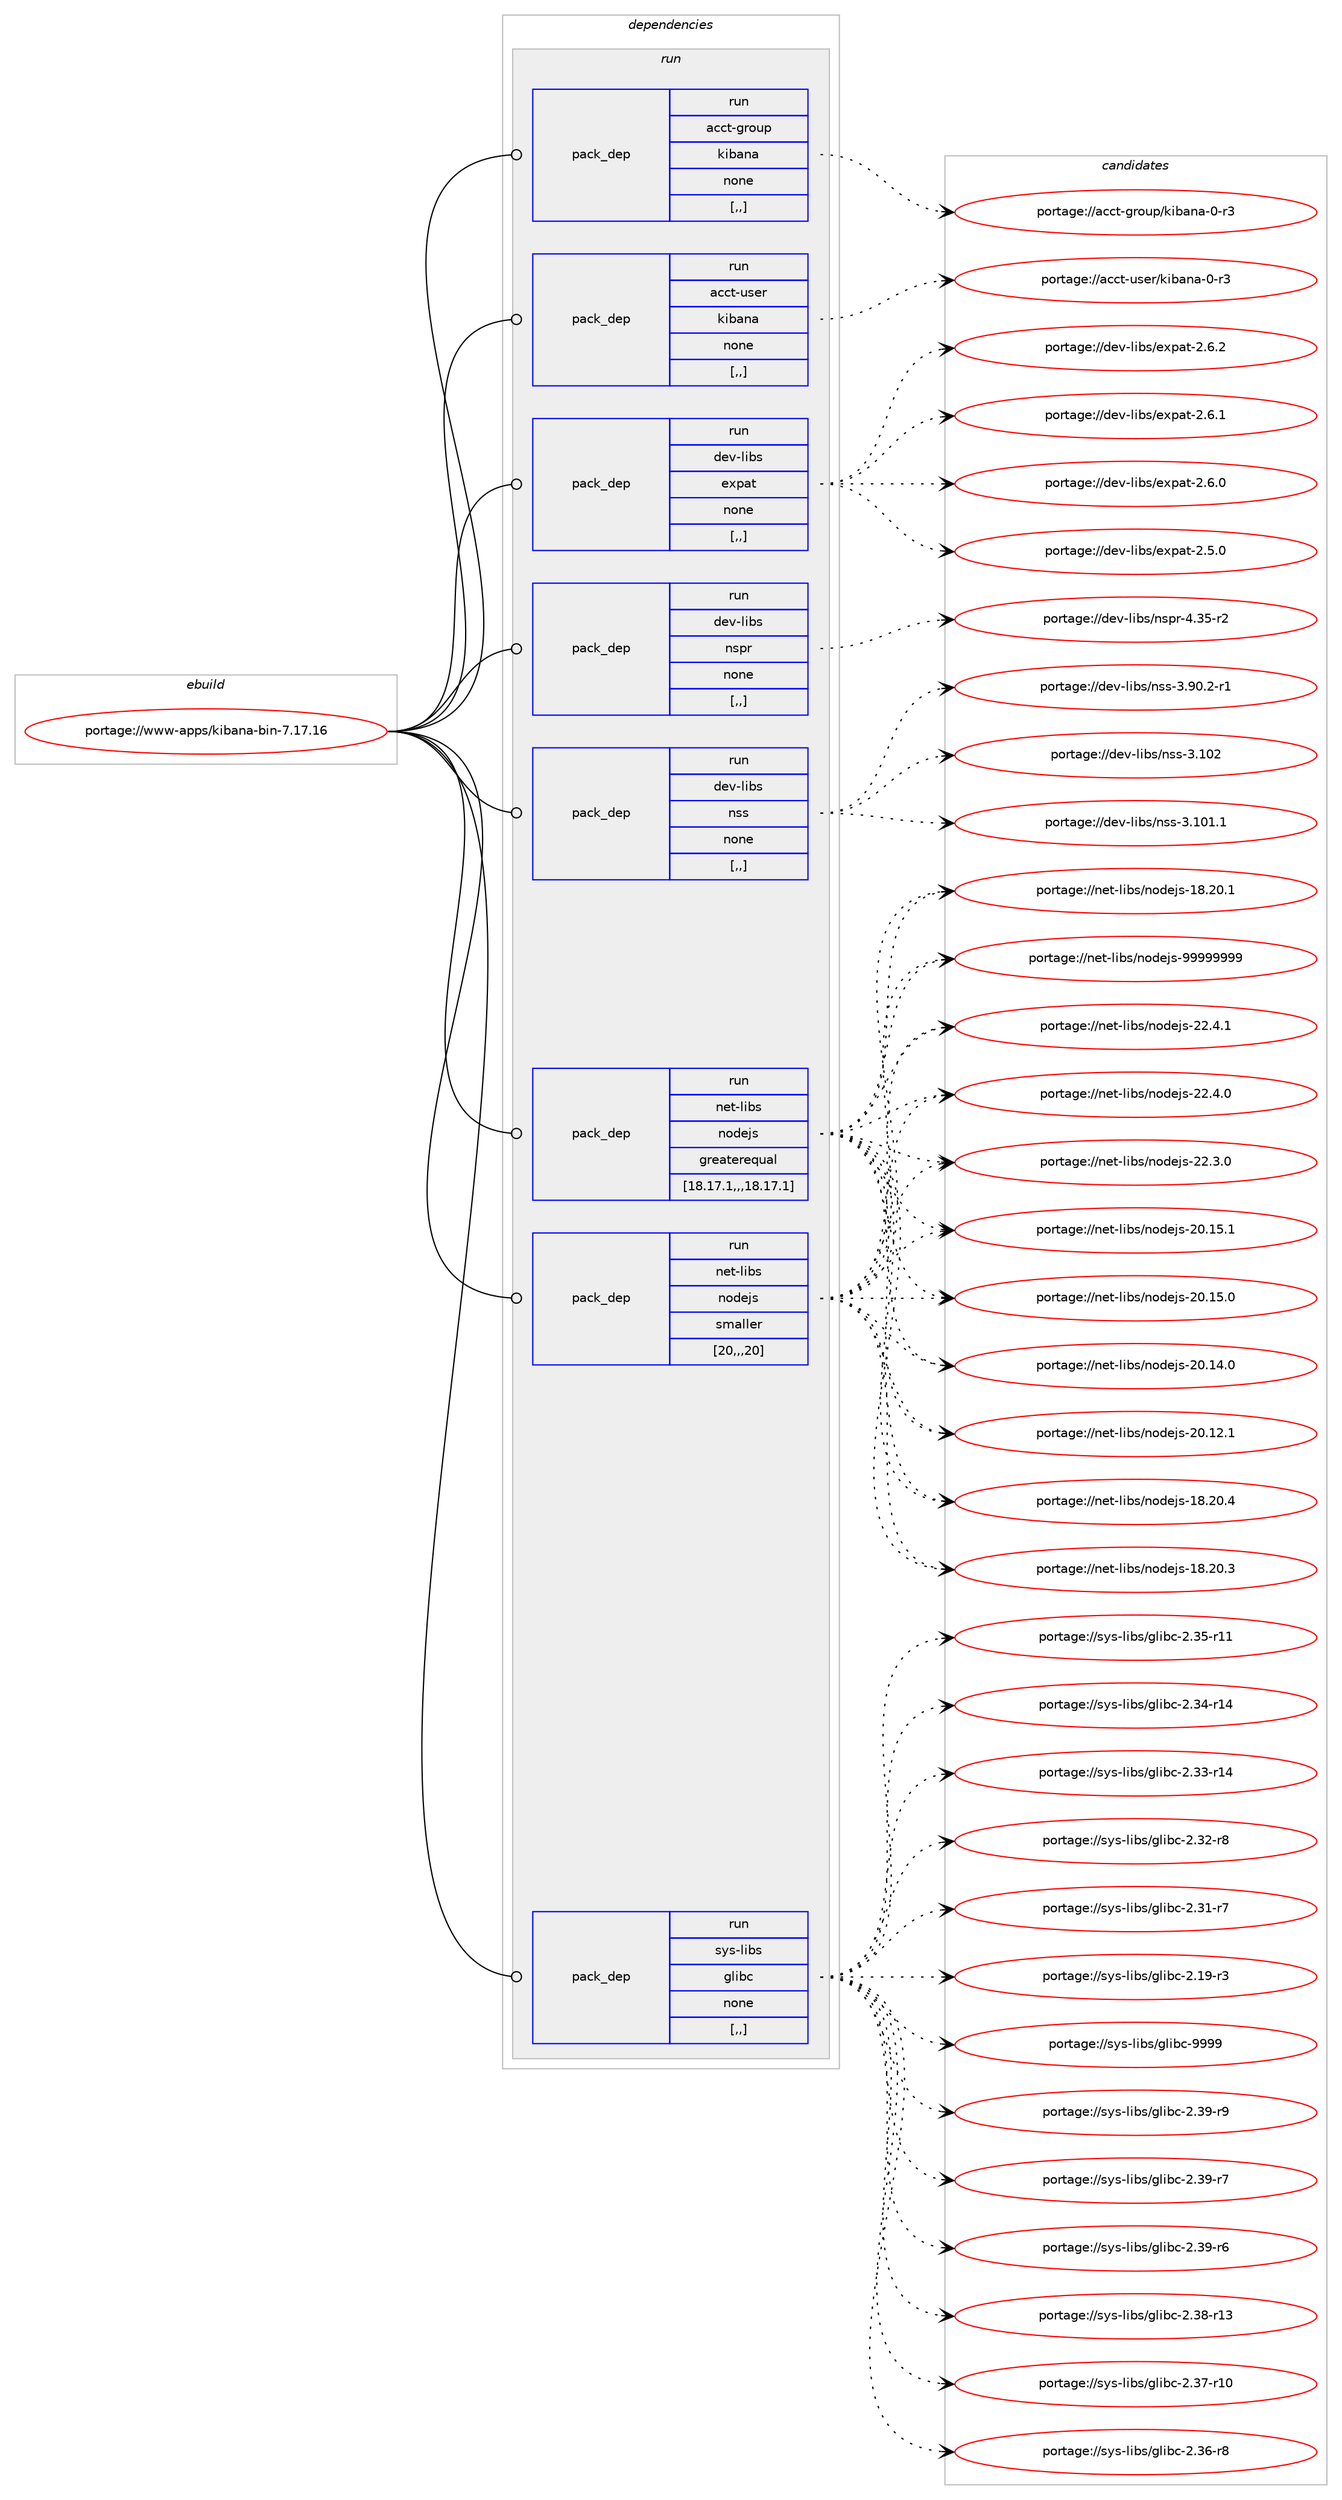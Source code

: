 digraph prolog {

# *************
# Graph options
# *************

newrank=true;
concentrate=true;
compound=true;
graph [rankdir=LR,fontname=Helvetica,fontsize=10,ranksep=1.5];#, ranksep=2.5, nodesep=0.2];
edge  [arrowhead=vee];
node  [fontname=Helvetica,fontsize=10];

# **********
# The ebuild
# **********

subgraph cluster_leftcol {
color=gray;
rank=same;
label=<<i>ebuild</i>>;
id [label="portage://www-apps/kibana-bin-7.17.16", color=red, width=4, href="../www-apps/kibana-bin-7.17.16.svg"];
}

# ****************
# The dependencies
# ****************

subgraph cluster_midcol {
color=gray;
label=<<i>dependencies</i>>;
subgraph cluster_compile {
fillcolor="#eeeeee";
style=filled;
label=<<i>compile</i>>;
}
subgraph cluster_compileandrun {
fillcolor="#eeeeee";
style=filled;
label=<<i>compile and run</i>>;
}
subgraph cluster_run {
fillcolor="#eeeeee";
style=filled;
label=<<i>run</i>>;
subgraph pack2545 {
dependency3169 [label=<<TABLE BORDER="0" CELLBORDER="1" CELLSPACING="0" CELLPADDING="4" WIDTH="220"><TR><TD ROWSPAN="6" CELLPADDING="30">pack_dep</TD></TR><TR><TD WIDTH="110">run</TD></TR><TR><TD>acct-group</TD></TR><TR><TD>kibana</TD></TR><TR><TD>none</TD></TR><TR><TD>[,,]</TD></TR></TABLE>>, shape=none, color=blue];
}
id:e -> dependency3169:w [weight=20,style="solid",arrowhead="odot"];
subgraph pack2546 {
dependency3170 [label=<<TABLE BORDER="0" CELLBORDER="1" CELLSPACING="0" CELLPADDING="4" WIDTH="220"><TR><TD ROWSPAN="6" CELLPADDING="30">pack_dep</TD></TR><TR><TD WIDTH="110">run</TD></TR><TR><TD>acct-user</TD></TR><TR><TD>kibana</TD></TR><TR><TD>none</TD></TR><TR><TD>[,,]</TD></TR></TABLE>>, shape=none, color=blue];
}
id:e -> dependency3170:w [weight=20,style="solid",arrowhead="odot"];
subgraph pack2547 {
dependency3171 [label=<<TABLE BORDER="0" CELLBORDER="1" CELLSPACING="0" CELLPADDING="4" WIDTH="220"><TR><TD ROWSPAN="6" CELLPADDING="30">pack_dep</TD></TR><TR><TD WIDTH="110">run</TD></TR><TR><TD>dev-libs</TD></TR><TR><TD>expat</TD></TR><TR><TD>none</TD></TR><TR><TD>[,,]</TD></TR></TABLE>>, shape=none, color=blue];
}
id:e -> dependency3171:w [weight=20,style="solid",arrowhead="odot"];
subgraph pack2548 {
dependency3172 [label=<<TABLE BORDER="0" CELLBORDER="1" CELLSPACING="0" CELLPADDING="4" WIDTH="220"><TR><TD ROWSPAN="6" CELLPADDING="30">pack_dep</TD></TR><TR><TD WIDTH="110">run</TD></TR><TR><TD>dev-libs</TD></TR><TR><TD>nspr</TD></TR><TR><TD>none</TD></TR><TR><TD>[,,]</TD></TR></TABLE>>, shape=none, color=blue];
}
id:e -> dependency3172:w [weight=20,style="solid",arrowhead="odot"];
subgraph pack2549 {
dependency3173 [label=<<TABLE BORDER="0" CELLBORDER="1" CELLSPACING="0" CELLPADDING="4" WIDTH="220"><TR><TD ROWSPAN="6" CELLPADDING="30">pack_dep</TD></TR><TR><TD WIDTH="110">run</TD></TR><TR><TD>dev-libs</TD></TR><TR><TD>nss</TD></TR><TR><TD>none</TD></TR><TR><TD>[,,]</TD></TR></TABLE>>, shape=none, color=blue];
}
id:e -> dependency3173:w [weight=20,style="solid",arrowhead="odot"];
subgraph pack2550 {
dependency3174 [label=<<TABLE BORDER="0" CELLBORDER="1" CELLSPACING="0" CELLPADDING="4" WIDTH="220"><TR><TD ROWSPAN="6" CELLPADDING="30">pack_dep</TD></TR><TR><TD WIDTH="110">run</TD></TR><TR><TD>net-libs</TD></TR><TR><TD>nodejs</TD></TR><TR><TD>greaterequal</TD></TR><TR><TD>[18.17.1,,,18.17.1]</TD></TR></TABLE>>, shape=none, color=blue];
}
id:e -> dependency3174:w [weight=20,style="solid",arrowhead="odot"];
subgraph pack2551 {
dependency3175 [label=<<TABLE BORDER="0" CELLBORDER="1" CELLSPACING="0" CELLPADDING="4" WIDTH="220"><TR><TD ROWSPAN="6" CELLPADDING="30">pack_dep</TD></TR><TR><TD WIDTH="110">run</TD></TR><TR><TD>net-libs</TD></TR><TR><TD>nodejs</TD></TR><TR><TD>smaller</TD></TR><TR><TD>[20,,,20]</TD></TR></TABLE>>, shape=none, color=blue];
}
id:e -> dependency3175:w [weight=20,style="solid",arrowhead="odot"];
subgraph pack2552 {
dependency3176 [label=<<TABLE BORDER="0" CELLBORDER="1" CELLSPACING="0" CELLPADDING="4" WIDTH="220"><TR><TD ROWSPAN="6" CELLPADDING="30">pack_dep</TD></TR><TR><TD WIDTH="110">run</TD></TR><TR><TD>sys-libs</TD></TR><TR><TD>glibc</TD></TR><TR><TD>none</TD></TR><TR><TD>[,,]</TD></TR></TABLE>>, shape=none, color=blue];
}
id:e -> dependency3176:w [weight=20,style="solid",arrowhead="odot"];
}
}

# **************
# The candidates
# **************

subgraph cluster_choices {
rank=same;
color=gray;
label=<<i>candidates</i>>;

subgraph choice2545 {
color=black;
nodesep=1;
choice979999116451031141111171124710710598971109745484511451 [label="portage://acct-group/kibana-0-r3", color=red, width=4,href="../acct-group/kibana-0-r3.svg"];
dependency3169:e -> choice979999116451031141111171124710710598971109745484511451:w [style=dotted,weight="100"];
}
subgraph choice2546 {
color=black;
nodesep=1;
choice979999116451171151011144710710598971109745484511451 [label="portage://acct-user/kibana-0-r3", color=red, width=4,href="../acct-user/kibana-0-r3.svg"];
dependency3170:e -> choice979999116451171151011144710710598971109745484511451:w [style=dotted,weight="100"];
}
subgraph choice2547 {
color=black;
nodesep=1;
choice10010111845108105981154710112011297116455046544650 [label="portage://dev-libs/expat-2.6.2", color=red, width=4,href="../dev-libs/expat-2.6.2.svg"];
choice10010111845108105981154710112011297116455046544649 [label="portage://dev-libs/expat-2.6.1", color=red, width=4,href="../dev-libs/expat-2.6.1.svg"];
choice10010111845108105981154710112011297116455046544648 [label="portage://dev-libs/expat-2.6.0", color=red, width=4,href="../dev-libs/expat-2.6.0.svg"];
choice10010111845108105981154710112011297116455046534648 [label="portage://dev-libs/expat-2.5.0", color=red, width=4,href="../dev-libs/expat-2.5.0.svg"];
dependency3171:e -> choice10010111845108105981154710112011297116455046544650:w [style=dotted,weight="100"];
dependency3171:e -> choice10010111845108105981154710112011297116455046544649:w [style=dotted,weight="100"];
dependency3171:e -> choice10010111845108105981154710112011297116455046544648:w [style=dotted,weight="100"];
dependency3171:e -> choice10010111845108105981154710112011297116455046534648:w [style=dotted,weight="100"];
}
subgraph choice2548 {
color=black;
nodesep=1;
choice10010111845108105981154711011511211445524651534511450 [label="portage://dev-libs/nspr-4.35-r2", color=red, width=4,href="../dev-libs/nspr-4.35-r2.svg"];
dependency3172:e -> choice10010111845108105981154711011511211445524651534511450:w [style=dotted,weight="100"];
}
subgraph choice2549 {
color=black;
nodesep=1;
choice100101118451081059811547110115115455146494850 [label="portage://dev-libs/nss-3.102", color=red, width=4,href="../dev-libs/nss-3.102.svg"];
choice1001011184510810598115471101151154551464948494649 [label="portage://dev-libs/nss-3.101.1", color=red, width=4,href="../dev-libs/nss-3.101.1.svg"];
choice100101118451081059811547110115115455146574846504511449 [label="portage://dev-libs/nss-3.90.2-r1", color=red, width=4,href="../dev-libs/nss-3.90.2-r1.svg"];
dependency3173:e -> choice100101118451081059811547110115115455146494850:w [style=dotted,weight="100"];
dependency3173:e -> choice1001011184510810598115471101151154551464948494649:w [style=dotted,weight="100"];
dependency3173:e -> choice100101118451081059811547110115115455146574846504511449:w [style=dotted,weight="100"];
}
subgraph choice2550 {
color=black;
nodesep=1;
choice110101116451081059811547110111100101106115455757575757575757 [label="portage://net-libs/nodejs-99999999", color=red, width=4,href="../net-libs/nodejs-99999999.svg"];
choice11010111645108105981154711011110010110611545505046524649 [label="portage://net-libs/nodejs-22.4.1", color=red, width=4,href="../net-libs/nodejs-22.4.1.svg"];
choice11010111645108105981154711011110010110611545505046524648 [label="portage://net-libs/nodejs-22.4.0", color=red, width=4,href="../net-libs/nodejs-22.4.0.svg"];
choice11010111645108105981154711011110010110611545505046514648 [label="portage://net-libs/nodejs-22.3.0", color=red, width=4,href="../net-libs/nodejs-22.3.0.svg"];
choice1101011164510810598115471101111001011061154550484649534649 [label="portage://net-libs/nodejs-20.15.1", color=red, width=4,href="../net-libs/nodejs-20.15.1.svg"];
choice1101011164510810598115471101111001011061154550484649534648 [label="portage://net-libs/nodejs-20.15.0", color=red, width=4,href="../net-libs/nodejs-20.15.0.svg"];
choice1101011164510810598115471101111001011061154550484649524648 [label="portage://net-libs/nodejs-20.14.0", color=red, width=4,href="../net-libs/nodejs-20.14.0.svg"];
choice1101011164510810598115471101111001011061154550484649504649 [label="portage://net-libs/nodejs-20.12.1", color=red, width=4,href="../net-libs/nodejs-20.12.1.svg"];
choice1101011164510810598115471101111001011061154549564650484652 [label="portage://net-libs/nodejs-18.20.4", color=red, width=4,href="../net-libs/nodejs-18.20.4.svg"];
choice1101011164510810598115471101111001011061154549564650484651 [label="portage://net-libs/nodejs-18.20.3", color=red, width=4,href="../net-libs/nodejs-18.20.3.svg"];
choice1101011164510810598115471101111001011061154549564650484649 [label="portage://net-libs/nodejs-18.20.1", color=red, width=4,href="../net-libs/nodejs-18.20.1.svg"];
dependency3174:e -> choice110101116451081059811547110111100101106115455757575757575757:w [style=dotted,weight="100"];
dependency3174:e -> choice11010111645108105981154711011110010110611545505046524649:w [style=dotted,weight="100"];
dependency3174:e -> choice11010111645108105981154711011110010110611545505046524648:w [style=dotted,weight="100"];
dependency3174:e -> choice11010111645108105981154711011110010110611545505046514648:w [style=dotted,weight="100"];
dependency3174:e -> choice1101011164510810598115471101111001011061154550484649534649:w [style=dotted,weight="100"];
dependency3174:e -> choice1101011164510810598115471101111001011061154550484649534648:w [style=dotted,weight="100"];
dependency3174:e -> choice1101011164510810598115471101111001011061154550484649524648:w [style=dotted,weight="100"];
dependency3174:e -> choice1101011164510810598115471101111001011061154550484649504649:w [style=dotted,weight="100"];
dependency3174:e -> choice1101011164510810598115471101111001011061154549564650484652:w [style=dotted,weight="100"];
dependency3174:e -> choice1101011164510810598115471101111001011061154549564650484651:w [style=dotted,weight="100"];
dependency3174:e -> choice1101011164510810598115471101111001011061154549564650484649:w [style=dotted,weight="100"];
}
subgraph choice2551 {
color=black;
nodesep=1;
choice110101116451081059811547110111100101106115455757575757575757 [label="portage://net-libs/nodejs-99999999", color=red, width=4,href="../net-libs/nodejs-99999999.svg"];
choice11010111645108105981154711011110010110611545505046524649 [label="portage://net-libs/nodejs-22.4.1", color=red, width=4,href="../net-libs/nodejs-22.4.1.svg"];
choice11010111645108105981154711011110010110611545505046524648 [label="portage://net-libs/nodejs-22.4.0", color=red, width=4,href="../net-libs/nodejs-22.4.0.svg"];
choice11010111645108105981154711011110010110611545505046514648 [label="portage://net-libs/nodejs-22.3.0", color=red, width=4,href="../net-libs/nodejs-22.3.0.svg"];
choice1101011164510810598115471101111001011061154550484649534649 [label="portage://net-libs/nodejs-20.15.1", color=red, width=4,href="../net-libs/nodejs-20.15.1.svg"];
choice1101011164510810598115471101111001011061154550484649534648 [label="portage://net-libs/nodejs-20.15.0", color=red, width=4,href="../net-libs/nodejs-20.15.0.svg"];
choice1101011164510810598115471101111001011061154550484649524648 [label="portage://net-libs/nodejs-20.14.0", color=red, width=4,href="../net-libs/nodejs-20.14.0.svg"];
choice1101011164510810598115471101111001011061154550484649504649 [label="portage://net-libs/nodejs-20.12.1", color=red, width=4,href="../net-libs/nodejs-20.12.1.svg"];
choice1101011164510810598115471101111001011061154549564650484652 [label="portage://net-libs/nodejs-18.20.4", color=red, width=4,href="../net-libs/nodejs-18.20.4.svg"];
choice1101011164510810598115471101111001011061154549564650484651 [label="portage://net-libs/nodejs-18.20.3", color=red, width=4,href="../net-libs/nodejs-18.20.3.svg"];
choice1101011164510810598115471101111001011061154549564650484649 [label="portage://net-libs/nodejs-18.20.1", color=red, width=4,href="../net-libs/nodejs-18.20.1.svg"];
dependency3175:e -> choice110101116451081059811547110111100101106115455757575757575757:w [style=dotted,weight="100"];
dependency3175:e -> choice11010111645108105981154711011110010110611545505046524649:w [style=dotted,weight="100"];
dependency3175:e -> choice11010111645108105981154711011110010110611545505046524648:w [style=dotted,weight="100"];
dependency3175:e -> choice11010111645108105981154711011110010110611545505046514648:w [style=dotted,weight="100"];
dependency3175:e -> choice1101011164510810598115471101111001011061154550484649534649:w [style=dotted,weight="100"];
dependency3175:e -> choice1101011164510810598115471101111001011061154550484649534648:w [style=dotted,weight="100"];
dependency3175:e -> choice1101011164510810598115471101111001011061154550484649524648:w [style=dotted,weight="100"];
dependency3175:e -> choice1101011164510810598115471101111001011061154550484649504649:w [style=dotted,weight="100"];
dependency3175:e -> choice1101011164510810598115471101111001011061154549564650484652:w [style=dotted,weight="100"];
dependency3175:e -> choice1101011164510810598115471101111001011061154549564650484651:w [style=dotted,weight="100"];
dependency3175:e -> choice1101011164510810598115471101111001011061154549564650484649:w [style=dotted,weight="100"];
}
subgraph choice2552 {
color=black;
nodesep=1;
choice11512111545108105981154710310810598994557575757 [label="portage://sys-libs/glibc-9999", color=red, width=4,href="../sys-libs/glibc-9999.svg"];
choice115121115451081059811547103108105989945504651574511457 [label="portage://sys-libs/glibc-2.39-r9", color=red, width=4,href="../sys-libs/glibc-2.39-r9.svg"];
choice115121115451081059811547103108105989945504651574511455 [label="portage://sys-libs/glibc-2.39-r7", color=red, width=4,href="../sys-libs/glibc-2.39-r7.svg"];
choice115121115451081059811547103108105989945504651574511454 [label="portage://sys-libs/glibc-2.39-r6", color=red, width=4,href="../sys-libs/glibc-2.39-r6.svg"];
choice11512111545108105981154710310810598994550465156451144951 [label="portage://sys-libs/glibc-2.38-r13", color=red, width=4,href="../sys-libs/glibc-2.38-r13.svg"];
choice11512111545108105981154710310810598994550465155451144948 [label="portage://sys-libs/glibc-2.37-r10", color=red, width=4,href="../sys-libs/glibc-2.37-r10.svg"];
choice115121115451081059811547103108105989945504651544511456 [label="portage://sys-libs/glibc-2.36-r8", color=red, width=4,href="../sys-libs/glibc-2.36-r8.svg"];
choice11512111545108105981154710310810598994550465153451144949 [label="portage://sys-libs/glibc-2.35-r11", color=red, width=4,href="../sys-libs/glibc-2.35-r11.svg"];
choice11512111545108105981154710310810598994550465152451144952 [label="portage://sys-libs/glibc-2.34-r14", color=red, width=4,href="../sys-libs/glibc-2.34-r14.svg"];
choice11512111545108105981154710310810598994550465151451144952 [label="portage://sys-libs/glibc-2.33-r14", color=red, width=4,href="../sys-libs/glibc-2.33-r14.svg"];
choice115121115451081059811547103108105989945504651504511456 [label="portage://sys-libs/glibc-2.32-r8", color=red, width=4,href="../sys-libs/glibc-2.32-r8.svg"];
choice115121115451081059811547103108105989945504651494511455 [label="portage://sys-libs/glibc-2.31-r7", color=red, width=4,href="../sys-libs/glibc-2.31-r7.svg"];
choice115121115451081059811547103108105989945504649574511451 [label="portage://sys-libs/glibc-2.19-r3", color=red, width=4,href="../sys-libs/glibc-2.19-r3.svg"];
dependency3176:e -> choice11512111545108105981154710310810598994557575757:w [style=dotted,weight="100"];
dependency3176:e -> choice115121115451081059811547103108105989945504651574511457:w [style=dotted,weight="100"];
dependency3176:e -> choice115121115451081059811547103108105989945504651574511455:w [style=dotted,weight="100"];
dependency3176:e -> choice115121115451081059811547103108105989945504651574511454:w [style=dotted,weight="100"];
dependency3176:e -> choice11512111545108105981154710310810598994550465156451144951:w [style=dotted,weight="100"];
dependency3176:e -> choice11512111545108105981154710310810598994550465155451144948:w [style=dotted,weight="100"];
dependency3176:e -> choice115121115451081059811547103108105989945504651544511456:w [style=dotted,weight="100"];
dependency3176:e -> choice11512111545108105981154710310810598994550465153451144949:w [style=dotted,weight="100"];
dependency3176:e -> choice11512111545108105981154710310810598994550465152451144952:w [style=dotted,weight="100"];
dependency3176:e -> choice11512111545108105981154710310810598994550465151451144952:w [style=dotted,weight="100"];
dependency3176:e -> choice115121115451081059811547103108105989945504651504511456:w [style=dotted,weight="100"];
dependency3176:e -> choice115121115451081059811547103108105989945504651494511455:w [style=dotted,weight="100"];
dependency3176:e -> choice115121115451081059811547103108105989945504649574511451:w [style=dotted,weight="100"];
}
}

}
